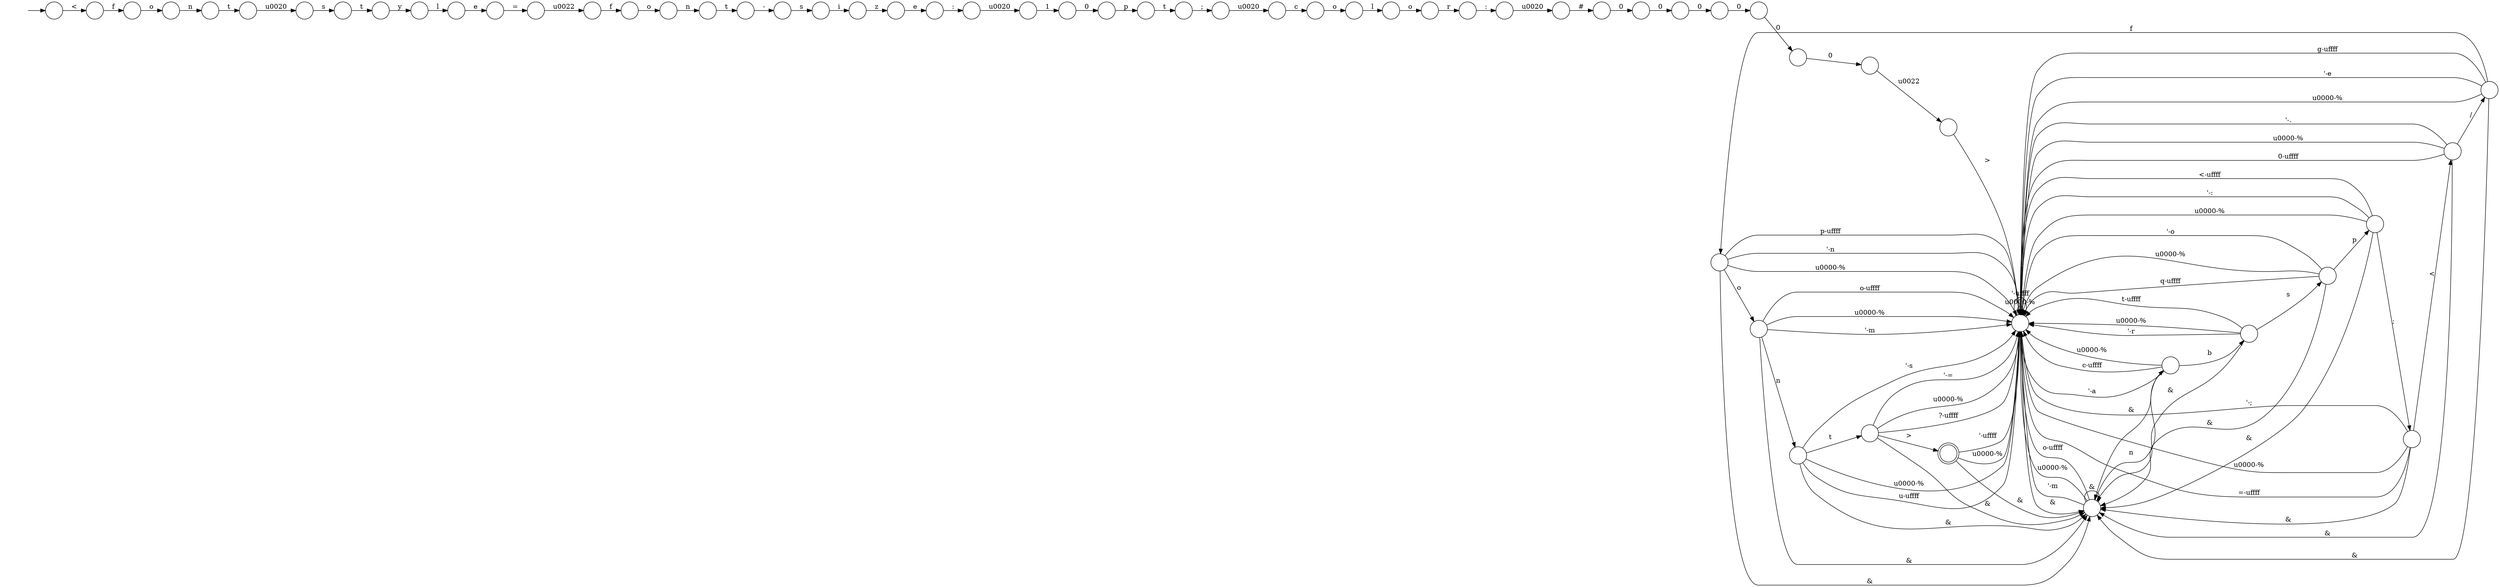 digraph Automaton {
  rankdir = LR;
  0 [shape=circle,label=""];
  0 -> 10 [label="p-\uffff"]
  0 -> 10 [label="'-n"]
  0 -> 58 [label="&"]
  0 -> 10 [label="\u0000-%"]
  0 -> 47 [label="o"]
  1 [shape=circle,label=""];
  1 -> 35 [label="n"]
  2 [shape=circle,label=""];
  2 -> 51 [label="\u0022"]
  3 [shape=circle,label=""];
  3 -> 58 [label="&"]
  3 -> 52 [label=">"]
  3 -> 10 [label="'-="]
  3 -> 10 [label="\u0000-%"]
  3 -> 10 [label="?-\uffff"]
  4 [shape=circle,label=""];
  4 -> 13 [label="0"]
  5 [shape=circle,label=""];
  5 -> 22 [label="t"]
  6 [shape=circle,label=""];
  6 -> 50 [label="t"]
  7 [shape=circle,label=""];
  7 -> 2 [label="0"]
  8 [shape=circle,label=""];
  8 -> 9 [label="l"]
  9 [shape=circle,label=""];
  9 -> 20 [label="e"]
  10 [shape=circle,label=""];
  10 -> 58 [label="&"]
  10 -> 10 [label="\u0000-%"]
  10 -> 10 [label="'-\uffff"]
  11 [shape=circle,label=""];
  11 -> 12 [label="#"]
  12 [shape=circle,label=""];
  12 -> 4 [label="0"]
  13 [shape=circle,label=""];
  13 -> 30 [label="0"]
  14 [shape=circle,label=""];
  14 -> 49 [label="i"]
  15 [shape=circle,label=""];
  15 -> 44 [label=":"]
  16 [shape=circle,label=""];
  16 -> 32 [label=":"]
  17 [shape=circle,label=""];
  17 -> 34 [label="\u0020"]
  18 [shape=circle,label=""];
  18 -> 58 [label="&"]
  18 -> 10 [label="'-a"]
  18 -> 24 [label="b"]
  18 -> 10 [label="\u0000-%"]
  18 -> 10 [label="c-\uffff"]
  19 [shape=circle,label=""];
  19 -> 40 [label="f"]
  20 [shape=circle,label=""];
  20 -> 53 [label="="]
  21 [shape=circle,label=""];
  21 -> 55 [label="-"]
  22 [shape=circle,label=""];
  22 -> 56 [label="\u0020"]
  23 [shape=circle,label=""];
  23 -> 10 [label="<-\uffff"]
  23 -> 10 [label="'-:"]
  23 -> 58 [label="&"]
  23 -> 38 [label=";"]
  23 -> 10 [label="\u0000-%"]
  24 [shape=circle,label=""];
  24 -> 58 [label="&"]
  24 -> 59 [label="s"]
  24 -> 10 [label="t-\uffff"]
  24 -> 10 [label="\u0000-%"]
  24 -> 10 [label="'-r"]
  25 [shape=circle,label=""];
  25 -> 5 [label="n"]
  26 [shape=circle,label=""];
  26 -> 17 [label=";"]
  27 [shape=circle,label=""];
  27 -> 0 [label="f"]
  27 -> 58 [label="&"]
  27 -> 10 [label="g-\uffff"]
  27 -> 10 [label="'-e"]
  27 -> 10 [label="\u0000-%"]
  28 [shape=circle,label=""];
  28 -> 48 [label="f"]
  29 [shape=circle,label=""];
  29 -> 39 [label="l"]
  30 [shape=circle,label=""];
  30 -> 45 [label="0"]
  31 [shape=circle,label=""];
  31 -> 15 [label="e"]
  32 [shape=circle,label=""];
  32 -> 11 [label="\u0020"]
  33 [shape=circle,label=""];
  33 -> 58 [label="&"]
  33 -> 27 [label="/"]
  33 -> 10 [label="'-."]
  33 -> 10 [label="\u0000-%"]
  33 -> 10 [label="0-\uffff"]
  34 [shape=circle,label=""];
  34 -> 46 [label="c"]
  35 [shape=circle,label=""];
  35 -> 21 [label="t"]
  36 [shape=circle,label=""];
  36 -> 57 [label="p"]
  37 [shape=circle,label=""];
  37 -> 16 [label="r"]
  38 [shape=circle,label=""];
  38 -> 10 [label="'-;"]
  38 -> 10 [label="=-\uffff"]
  38 -> 58 [label="&"]
  38 -> 10 [label="\u0000-%"]
  38 -> 33 [label="<"]
  39 [shape=circle,label=""];
  39 -> 37 [label="o"]
  40 [shape=circle,label=""];
  40 -> 1 [label="o"]
  41 [shape=circle,label=""];
  41 -> 58 [label="&"]
  41 -> 3 [label="t"]
  41 -> 10 [label="\u0000-%"]
  41 -> 10 [label="u-\uffff"]
  41 -> 10 [label="'-s"]
  42 [shape=circle,label=""];
  initial [shape=plaintext,label=""];
  initial -> 42
  42 -> 28 [label="<"]
  43 [shape=circle,label=""];
  43 -> 54 [label="1"]
  44 [shape=circle,label=""];
  44 -> 43 [label="\u0020"]
  45 [shape=circle,label=""];
  45 -> 7 [label="0"]
  46 [shape=circle,label=""];
  46 -> 29 [label="o"]
  47 [shape=circle,label=""];
  47 -> 41 [label="n"]
  47 -> 58 [label="&"]
  47 -> 10 [label="o-\uffff"]
  47 -> 10 [label="\u0000-%"]
  47 -> 10 [label="'-m"]
  48 [shape=circle,label=""];
  48 -> 25 [label="o"]
  49 [shape=circle,label=""];
  49 -> 31 [label="z"]
  50 [shape=circle,label=""];
  50 -> 8 [label="y"]
  51 [shape=circle,label=""];
  51 -> 10 [label=">"]
  52 [shape=doublecircle,label=""];
  52 -> 58 [label="&"]
  52 -> 10 [label="\u0000-%"]
  52 -> 10 [label="'-\uffff"]
  53 [shape=circle,label=""];
  53 -> 19 [label="\u0022"]
  54 [shape=circle,label=""];
  54 -> 36 [label="0"]
  55 [shape=circle,label=""];
  55 -> 14 [label="s"]
  56 [shape=circle,label=""];
  56 -> 6 [label="s"]
  57 [shape=circle,label=""];
  57 -> 26 [label="t"]
  58 [shape=circle,label=""];
  58 -> 18 [label="n"]
  58 -> 58 [label="&"]
  58 -> 10 [label="o-\uffff"]
  58 -> 10 [label="\u0000-%"]
  58 -> 10 [label="'-m"]
  59 [shape=circle,label=""];
  59 -> 10 [label="q-\uffff"]
  59 -> 10 [label="'-o"]
  59 -> 58 [label="&"]
  59 -> 23 [label="p"]
  59 -> 10 [label="\u0000-%"]
}

